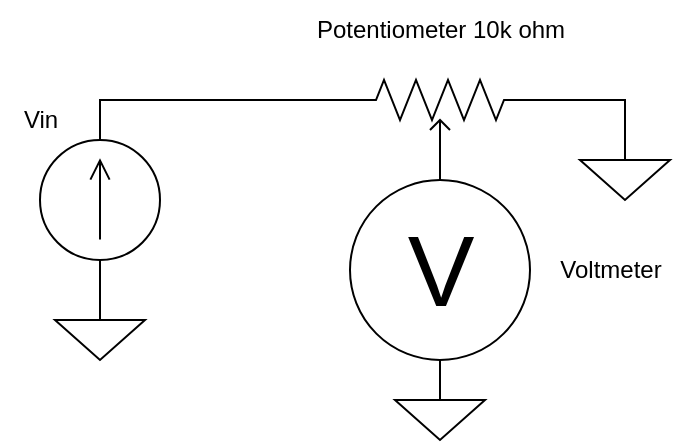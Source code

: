 <mxfile version="21.2.9" type="device">
  <diagram name="Page-1" id="12q_DysILXAPfnQ3eP--">
    <mxGraphModel dx="521" dy="331" grid="1" gridSize="10" guides="1" tooltips="1" connect="1" arrows="1" fold="1" page="1" pageScale="1" pageWidth="850" pageHeight="1100" math="0" shadow="0">
      <root>
        <mxCell id="0" />
        <mxCell id="1" parent="0" />
        <mxCell id="jwyhAUe-SWAcILeQn5IG-13" style="edgeStyle=orthogonalEdgeStyle;rounded=0;orthogonalLoop=1;jettySize=auto;html=1;exitX=1;exitY=0.25;exitDx=0;exitDy=0;exitPerimeter=0;entryX=0.5;entryY=0;entryDx=0;entryDy=0;entryPerimeter=0;endArrow=none;endFill=0;" edge="1" parent="1" source="jwyhAUe-SWAcILeQn5IG-1" target="jwyhAUe-SWAcILeQn5IG-9">
          <mxGeometry relative="1" as="geometry" />
        </mxCell>
        <mxCell id="jwyhAUe-SWAcILeQn5IG-1" value="" style="pointerEvents=1;verticalLabelPosition=bottom;shadow=0;dashed=0;align=center;html=1;verticalAlign=top;shape=mxgraph.electrical.resistors.potentiometer_2;" vertex="1" parent="1">
          <mxGeometry x="370" y="240" width="100" height="40" as="geometry" />
        </mxCell>
        <mxCell id="jwyhAUe-SWAcILeQn5IG-14" style="edgeStyle=orthogonalEdgeStyle;rounded=0;orthogonalLoop=1;jettySize=auto;html=1;exitX=0.5;exitY=0;exitDx=0;exitDy=0;entryX=0.5;entryY=1;entryDx=0;entryDy=0;entryPerimeter=0;endArrow=none;endFill=0;" edge="1" parent="1" source="jwyhAUe-SWAcILeQn5IG-2" target="jwyhAUe-SWAcILeQn5IG-1">
          <mxGeometry relative="1" as="geometry" />
        </mxCell>
        <mxCell id="jwyhAUe-SWAcILeQn5IG-16" value="" style="edgeStyle=orthogonalEdgeStyle;rounded=0;orthogonalLoop=1;jettySize=auto;html=1;endArrow=none;endFill=0;" edge="1" parent="1" source="jwyhAUe-SWAcILeQn5IG-2" target="jwyhAUe-SWAcILeQn5IG-15">
          <mxGeometry relative="1" as="geometry" />
        </mxCell>
        <mxCell id="jwyhAUe-SWAcILeQn5IG-2" value="V" style="verticalLabelPosition=middle;shadow=0;dashed=0;align=center;html=1;verticalAlign=middle;strokeWidth=1;shape=ellipse;aspect=fixed;fontSize=50;" vertex="1" parent="1">
          <mxGeometry x="375" y="290" width="90" height="90" as="geometry" />
        </mxCell>
        <mxCell id="jwyhAUe-SWAcILeQn5IG-5" style="edgeStyle=orthogonalEdgeStyle;rounded=0;orthogonalLoop=1;jettySize=auto;html=1;exitX=0.5;exitY=1;exitDx=0;exitDy=0;exitPerimeter=0;entryX=0;entryY=0.25;entryDx=0;entryDy=0;entryPerimeter=0;strokeColor=default;endArrow=none;endFill=0;startArrow=none;startFill=0;" edge="1" parent="1" source="jwyhAUe-SWAcILeQn5IG-3" target="jwyhAUe-SWAcILeQn5IG-1">
          <mxGeometry relative="1" as="geometry" />
        </mxCell>
        <mxCell id="jwyhAUe-SWAcILeQn5IG-7" style="edgeStyle=orthogonalEdgeStyle;rounded=0;orthogonalLoop=1;jettySize=auto;html=1;exitX=0.5;exitY=0;exitDx=0;exitDy=0;exitPerimeter=0;entryX=0.5;entryY=0;entryDx=0;entryDy=0;entryPerimeter=0;endArrow=none;endFill=0;" edge="1" parent="1" source="jwyhAUe-SWAcILeQn5IG-3" target="jwyhAUe-SWAcILeQn5IG-6">
          <mxGeometry relative="1" as="geometry" />
        </mxCell>
        <mxCell id="jwyhAUe-SWAcILeQn5IG-3" value="" style="pointerEvents=1;verticalLabelPosition=bottom;shadow=0;dashed=0;align=center;html=1;verticalAlign=top;shape=mxgraph.electrical.signal_sources.source;aspect=fixed;points=[[0.5,0,0],[1,0.5,0],[0.5,1,0],[0,0.5,0]];elSignalType=dc2;rotation=-180;" vertex="1" parent="1">
          <mxGeometry x="220" y="270" width="60" height="60" as="geometry" />
        </mxCell>
        <mxCell id="jwyhAUe-SWAcILeQn5IG-6" value="" style="pointerEvents=1;verticalLabelPosition=bottom;shadow=0;dashed=0;align=center;html=1;verticalAlign=top;shape=mxgraph.electrical.signal_sources.signal_ground;rotation=0;" vertex="1" parent="1">
          <mxGeometry x="227.5" y="350" width="45" height="30" as="geometry" />
        </mxCell>
        <mxCell id="jwyhAUe-SWAcILeQn5IG-9" value="" style="pointerEvents=1;verticalLabelPosition=bottom;shadow=0;dashed=0;align=center;html=1;verticalAlign=top;shape=mxgraph.electrical.signal_sources.signal_ground;" vertex="1" parent="1">
          <mxGeometry x="490" y="270" width="45" height="30" as="geometry" />
        </mxCell>
        <mxCell id="jwyhAUe-SWAcILeQn5IG-15" value="" style="pointerEvents=1;verticalLabelPosition=bottom;shadow=0;dashed=0;align=center;html=1;verticalAlign=top;shape=mxgraph.electrical.signal_sources.signal_ground;" vertex="1" parent="1">
          <mxGeometry x="397.5" y="390" width="45" height="30" as="geometry" />
        </mxCell>
        <mxCell id="jwyhAUe-SWAcILeQn5IG-17" value="Vin" style="text;html=1;align=center;verticalAlign=middle;resizable=0;points=[];autosize=1;strokeColor=none;fillColor=none;" vertex="1" parent="1">
          <mxGeometry x="200" y="245" width="40" height="30" as="geometry" />
        </mxCell>
        <mxCell id="jwyhAUe-SWAcILeQn5IG-19" value="Potentiometer 10k ohm" style="text;html=1;align=center;verticalAlign=middle;resizable=0;points=[];autosize=1;strokeColor=none;fillColor=none;" vertex="1" parent="1">
          <mxGeometry x="345" y="200" width="150" height="30" as="geometry" />
        </mxCell>
        <mxCell id="jwyhAUe-SWAcILeQn5IG-20" value="Voltmeter" style="text;html=1;align=center;verticalAlign=middle;resizable=0;points=[];autosize=1;strokeColor=none;fillColor=none;" vertex="1" parent="1">
          <mxGeometry x="470" y="320" width="70" height="30" as="geometry" />
        </mxCell>
      </root>
    </mxGraphModel>
  </diagram>
</mxfile>
